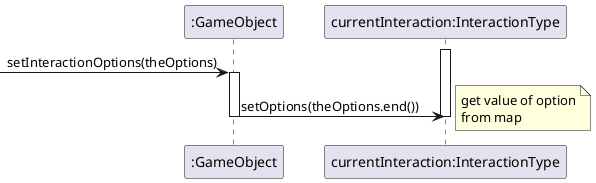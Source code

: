 @startuml
'https://plantuml.com/sequence-diagram

participant ":GameObject" as gameObject
participant "currentInteraction:InteractionType" as InteractionType
activate InteractionType
[->gameObject : setInteractionOptions(theOptions)
activate gameObject
gameObject->InteractionType : setOptions(theOptions.end())
note right
get value of option
from map
end note
deactivate gameObject
deactivate InteractionType


'activate someObject
'[<--someObject : confirms options

@enduml
